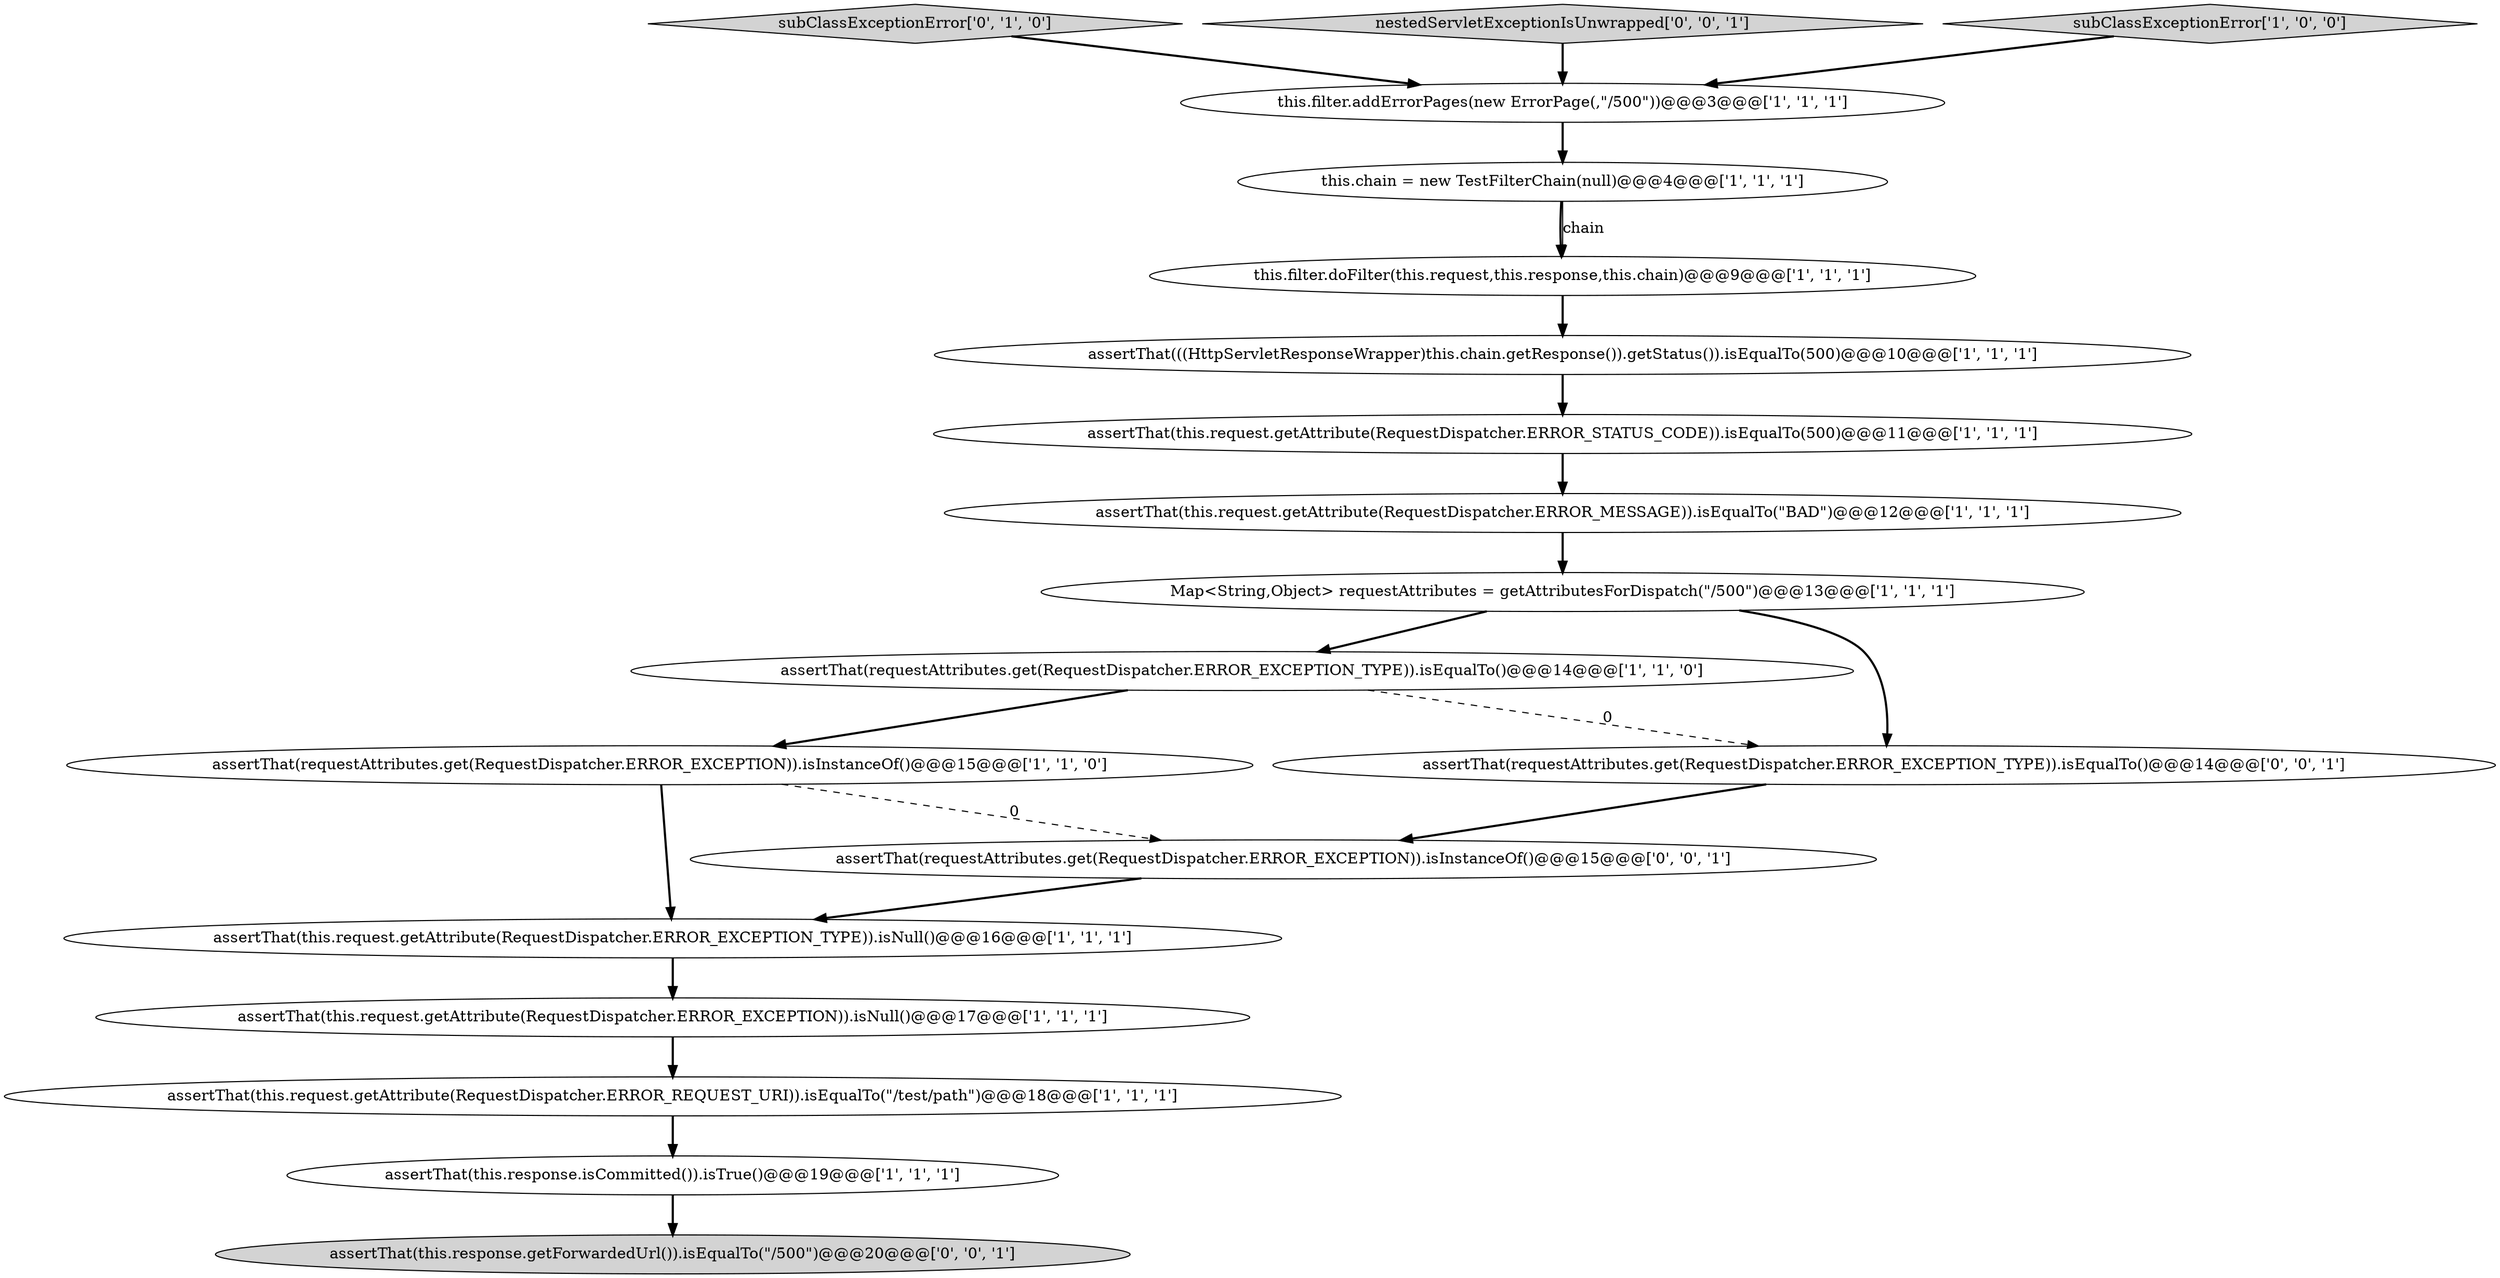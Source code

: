 digraph {
9 [style = filled, label = "assertThat(requestAttributes.get(RequestDispatcher.ERROR_EXCEPTION)).isInstanceOf()@@@15@@@['1', '1', '0']", fillcolor = white, shape = ellipse image = "AAA0AAABBB1BBB"];
7 [style = filled, label = "assertThat(requestAttributes.get(RequestDispatcher.ERROR_EXCEPTION_TYPE)).isEqualTo()@@@14@@@['1', '1', '0']", fillcolor = white, shape = ellipse image = "AAA0AAABBB1BBB"];
17 [style = filled, label = "assertThat(this.response.getForwardedUrl()).isEqualTo(\"/500\")@@@20@@@['0', '0', '1']", fillcolor = lightgray, shape = ellipse image = "AAA0AAABBB3BBB"];
2 [style = filled, label = "this.filter.doFilter(this.request,this.response,this.chain)@@@9@@@['1', '1', '1']", fillcolor = white, shape = ellipse image = "AAA0AAABBB1BBB"];
14 [style = filled, label = "subClassExceptionError['0', '1', '0']", fillcolor = lightgray, shape = diamond image = "AAA0AAABBB2BBB"];
18 [style = filled, label = "nestedServletExceptionIsUnwrapped['0', '0', '1']", fillcolor = lightgray, shape = diamond image = "AAA0AAABBB3BBB"];
6 [style = filled, label = "assertThat(this.request.getAttribute(RequestDispatcher.ERROR_MESSAGE)).isEqualTo(\"BAD\")@@@12@@@['1', '1', '1']", fillcolor = white, shape = ellipse image = "AAA0AAABBB1BBB"];
0 [style = filled, label = "assertThat(this.request.getAttribute(RequestDispatcher.ERROR_STATUS_CODE)).isEqualTo(500)@@@11@@@['1', '1', '1']", fillcolor = white, shape = ellipse image = "AAA0AAABBB1BBB"];
4 [style = filled, label = "assertThat(((HttpServletResponseWrapper)this.chain.getResponse()).getStatus()).isEqualTo(500)@@@10@@@['1', '1', '1']", fillcolor = white, shape = ellipse image = "AAA0AAABBB1BBB"];
3 [style = filled, label = "Map<String,Object> requestAttributes = getAttributesForDispatch(\"/500\")@@@13@@@['1', '1', '1']", fillcolor = white, shape = ellipse image = "AAA0AAABBB1BBB"];
10 [style = filled, label = "assertThat(this.request.getAttribute(RequestDispatcher.ERROR_EXCEPTION)).isNull()@@@17@@@['1', '1', '1']", fillcolor = white, shape = ellipse image = "AAA0AAABBB1BBB"];
12 [style = filled, label = "this.chain = new TestFilterChain(null)@@@4@@@['1', '1', '1']", fillcolor = white, shape = ellipse image = "AAA0AAABBB1BBB"];
11 [style = filled, label = "this.filter.addErrorPages(new ErrorPage(,\"/500\"))@@@3@@@['1', '1', '1']", fillcolor = white, shape = ellipse image = "AAA0AAABBB1BBB"];
13 [style = filled, label = "assertThat(this.response.isCommitted()).isTrue()@@@19@@@['1', '1', '1']", fillcolor = white, shape = ellipse image = "AAA0AAABBB1BBB"];
1 [style = filled, label = "subClassExceptionError['1', '0', '0']", fillcolor = lightgray, shape = diamond image = "AAA0AAABBB1BBB"];
8 [style = filled, label = "assertThat(this.request.getAttribute(RequestDispatcher.ERROR_EXCEPTION_TYPE)).isNull()@@@16@@@['1', '1', '1']", fillcolor = white, shape = ellipse image = "AAA0AAABBB1BBB"];
5 [style = filled, label = "assertThat(this.request.getAttribute(RequestDispatcher.ERROR_REQUEST_URI)).isEqualTo(\"/test/path\")@@@18@@@['1', '1', '1']", fillcolor = white, shape = ellipse image = "AAA0AAABBB1BBB"];
15 [style = filled, label = "assertThat(requestAttributes.get(RequestDispatcher.ERROR_EXCEPTION_TYPE)).isEqualTo()@@@14@@@['0', '0', '1']", fillcolor = white, shape = ellipse image = "AAA0AAABBB3BBB"];
16 [style = filled, label = "assertThat(requestAttributes.get(RequestDispatcher.ERROR_EXCEPTION)).isInstanceOf()@@@15@@@['0', '0', '1']", fillcolor = white, shape = ellipse image = "AAA0AAABBB3BBB"];
6->3 [style = bold, label=""];
8->10 [style = bold, label=""];
9->16 [style = dashed, label="0"];
16->8 [style = bold, label=""];
0->6 [style = bold, label=""];
18->11 [style = bold, label=""];
11->12 [style = bold, label=""];
3->15 [style = bold, label=""];
9->8 [style = bold, label=""];
15->16 [style = bold, label=""];
2->4 [style = bold, label=""];
1->11 [style = bold, label=""];
4->0 [style = bold, label=""];
7->9 [style = bold, label=""];
13->17 [style = bold, label=""];
12->2 [style = bold, label=""];
10->5 [style = bold, label=""];
3->7 [style = bold, label=""];
5->13 [style = bold, label=""];
7->15 [style = dashed, label="0"];
12->2 [style = solid, label="chain"];
14->11 [style = bold, label=""];
}
